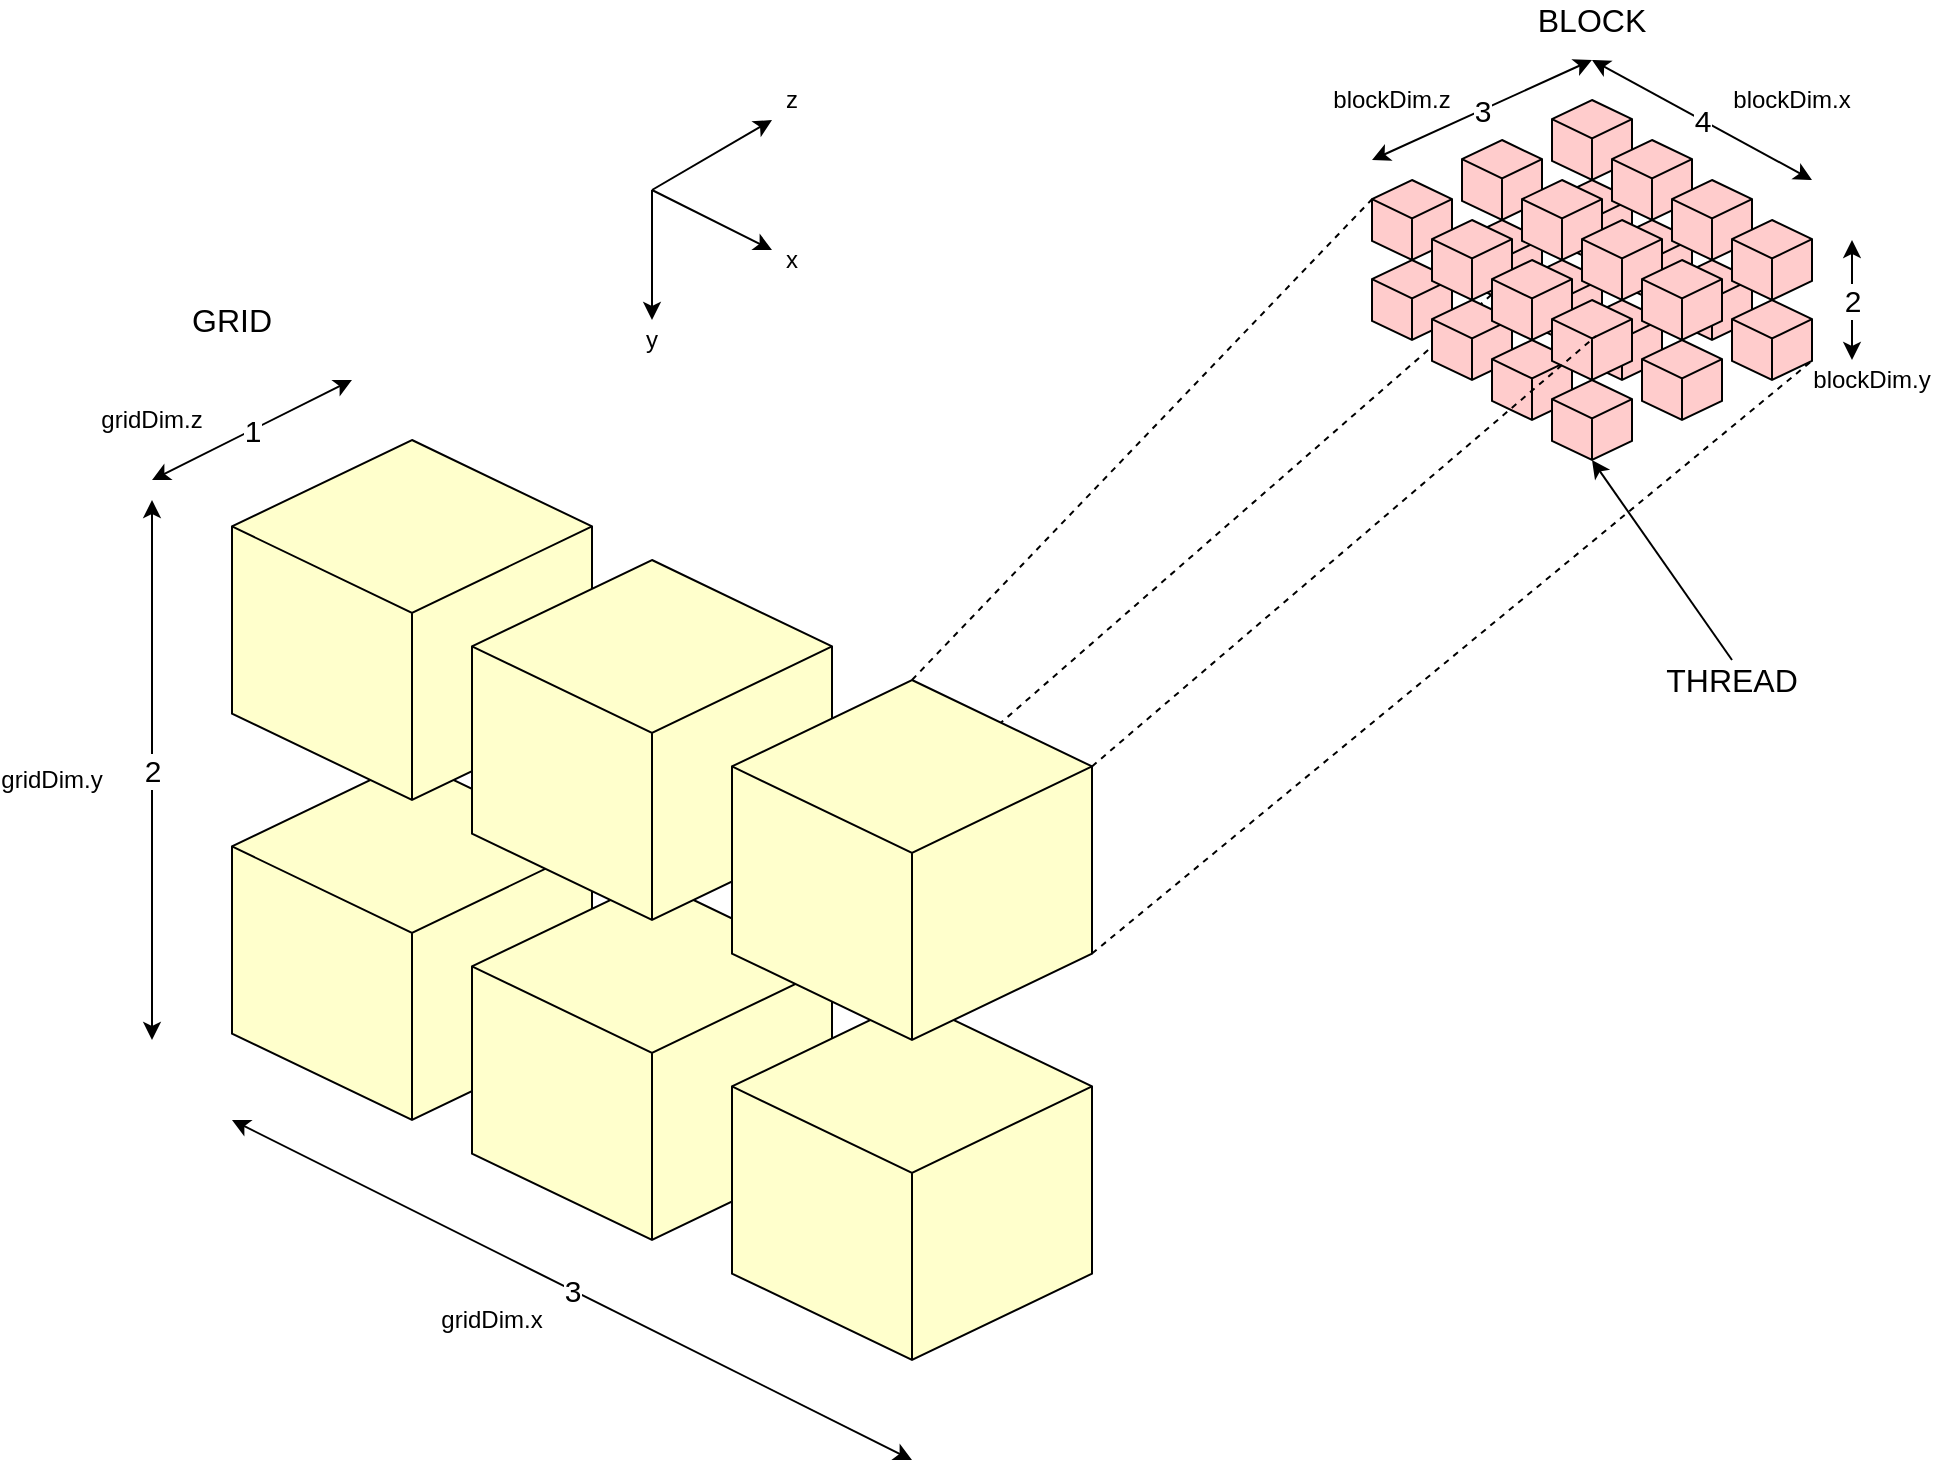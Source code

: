 <mxfile version="14.6.13" type="device"><diagram id="S46UX9mGLSZ_T9LKll2y" name="Page-1"><mxGraphModel dx="1106" dy="997" grid="1" gridSize="10" guides="1" tooltips="1" connect="1" arrows="1" fold="1" page="1" pageScale="1" pageWidth="2000" pageHeight="2000" math="0" shadow="0"><root><mxCell id="0"/><mxCell id="1" parent="0"/><mxCell id="-XuyhzDMy21I9hP-Dh0Q-58" value="" style="endArrow=none;html=1;exitX=0;exitY=0;exitDx=180;exitDy=43.214;exitPerimeter=0;entryX=0.575;entryY=0.6;entryDx=0;entryDy=0;entryPerimeter=0;dashed=1;" edge="1" parent="1" target="-XuyhzDMy21I9hP-Dh0Q-41"><mxGeometry width="50" height="50" relative="1" as="geometry"><mxPoint x="550" y="447.604" as="sourcePoint"/><mxPoint x="802" y="232.39" as="targetPoint"/></mxGeometry></mxCell><mxCell id="-XuyhzDMy21I9hP-Dh0Q-44" value="" style="html=1;whiteSpace=wrap;shape=isoCube2;backgroundOutline=1;isoAngle=15;fillColor=#FFCCCC;" vertex="1" parent="1"><mxGeometry x="890" y="120" width="40" height="40" as="geometry"/></mxCell><mxCell id="-XuyhzDMy21I9hP-Dh0Q-45" value="" style="html=1;whiteSpace=wrap;shape=isoCube2;backgroundOutline=1;isoAngle=15;fillColor=#FFCCCC;" vertex="1" parent="1"><mxGeometry x="920" y="140" width="40" height="40" as="geometry"/></mxCell><mxCell id="-XuyhzDMy21I9hP-Dh0Q-46" value="" style="html=1;whiteSpace=wrap;shape=isoCube2;backgroundOutline=1;isoAngle=15;fillColor=#FFCCCC;" vertex="1" parent="1"><mxGeometry x="950" y="160" width="40" height="40" as="geometry"/></mxCell><mxCell id="-XuyhzDMy21I9hP-Dh0Q-47" value="" style="html=1;whiteSpace=wrap;shape=isoCube2;backgroundOutline=1;isoAngle=15;fillColor=#FFCCCC;" vertex="1" parent="1"><mxGeometry x="980" y="180" width="40" height="40" as="geometry"/></mxCell><mxCell id="-XuyhzDMy21I9hP-Dh0Q-36" value="" style="html=1;whiteSpace=wrap;shape=isoCube2;backgroundOutline=1;isoAngle=15;fillColor=#FFCCCC;" vertex="1" parent="1"><mxGeometry x="845" y="140" width="40" height="40" as="geometry"/></mxCell><mxCell id="-XuyhzDMy21I9hP-Dh0Q-37" value="" style="html=1;whiteSpace=wrap;shape=isoCube2;backgroundOutline=1;isoAngle=15;fillColor=#FFCCCC;" vertex="1" parent="1"><mxGeometry x="875" y="160" width="40" height="40" as="geometry"/></mxCell><mxCell id="-XuyhzDMy21I9hP-Dh0Q-38" value="" style="html=1;whiteSpace=wrap;shape=isoCube2;backgroundOutline=1;isoAngle=15;fillColor=#FFCCCC;" vertex="1" parent="1"><mxGeometry x="905" y="180" width="40" height="40" as="geometry"/></mxCell><mxCell id="-XuyhzDMy21I9hP-Dh0Q-39" value="" style="html=1;whiteSpace=wrap;shape=isoCube2;backgroundOutline=1;isoAngle=15;fillColor=#FFCCCC;" vertex="1" parent="1"><mxGeometry x="935" y="200" width="40" height="40" as="geometry"/></mxCell><mxCell id="-XuyhzDMy21I9hP-Dh0Q-16" value="" style="html=1;whiteSpace=wrap;shape=isoCube2;backgroundOutline=1;isoAngle=15;fillColor=#FFCCCC;" vertex="1" parent="1"><mxGeometry x="800" y="160" width="40" height="40" as="geometry"/></mxCell><mxCell id="-XuyhzDMy21I9hP-Dh0Q-17" value="" style="html=1;whiteSpace=wrap;shape=isoCube2;backgroundOutline=1;isoAngle=15;fillColor=#FFCCCC;" vertex="1" parent="1"><mxGeometry x="830" y="180" width="40" height="40" as="geometry"/></mxCell><mxCell id="-XuyhzDMy21I9hP-Dh0Q-18" value="" style="html=1;whiteSpace=wrap;shape=isoCube2;backgroundOutline=1;isoAngle=15;fillColor=#FFCCCC;" vertex="1" parent="1"><mxGeometry x="860" y="200" width="40" height="40" as="geometry"/></mxCell><mxCell id="-XuyhzDMy21I9hP-Dh0Q-19" value="" style="html=1;whiteSpace=wrap;shape=isoCube2;backgroundOutline=1;isoAngle=15;fillColor=#FFCCCC;" vertex="1" parent="1"><mxGeometry x="890" y="220" width="40" height="40" as="geometry"/></mxCell><mxCell id="-XuyhzDMy21I9hP-Dh0Q-5" value="" style="html=1;whiteSpace=wrap;shape=isoCube2;backgroundOutline=1;isoAngle=15;fillColor=#FFFFCC;" vertex="1" parent="1"><mxGeometry x="230" y="410" width="180" height="180" as="geometry"/></mxCell><mxCell id="-XuyhzDMy21I9hP-Dh0Q-6" value="" style="html=1;whiteSpace=wrap;shape=isoCube2;backgroundOutline=1;isoAngle=15;fillColor=#FFFFCC;" vertex="1" parent="1"><mxGeometry x="350" y="470" width="180" height="180" as="geometry"/></mxCell><mxCell id="-XuyhzDMy21I9hP-Dh0Q-7" value="" style="html=1;whiteSpace=wrap;shape=isoCube2;backgroundOutline=1;isoAngle=15;fillColor=#FFFFCC;" vertex="1" parent="1"><mxGeometry x="480" y="530" width="180" height="180" as="geometry"/></mxCell><mxCell id="-XuyhzDMy21I9hP-Dh0Q-2" value="" style="html=1;whiteSpace=wrap;shape=isoCube2;backgroundOutline=1;isoAngle=15;fillColor=#FFFFCC;" vertex="1" parent="1"><mxGeometry x="230" y="250" width="180" height="180" as="geometry"/></mxCell><mxCell id="-XuyhzDMy21I9hP-Dh0Q-3" value="" style="html=1;whiteSpace=wrap;shape=isoCube2;backgroundOutline=1;isoAngle=15;fillColor=#FFFFCC;" vertex="1" parent="1"><mxGeometry x="350" y="310" width="180" height="180" as="geometry"/></mxCell><mxCell id="-XuyhzDMy21I9hP-Dh0Q-4" value="" style="html=1;whiteSpace=wrap;shape=isoCube2;backgroundOutline=1;isoAngle=15;fillColor=#FFFFCC;" vertex="1" parent="1"><mxGeometry x="480" y="370" width="180" height="180" as="geometry"/></mxCell><mxCell id="-XuyhzDMy21I9hP-Dh0Q-8" value="" style="html=1;whiteSpace=wrap;shape=isoCube2;backgroundOutline=1;isoAngle=15;fillColor=#FFCCCC;" vertex="1" parent="1"><mxGeometry x="800" y="120" width="40" height="40" as="geometry"/></mxCell><mxCell id="-XuyhzDMy21I9hP-Dh0Q-9" value="" style="html=1;whiteSpace=wrap;shape=isoCube2;backgroundOutline=1;isoAngle=15;fillColor=#FFCCCC;" vertex="1" parent="1"><mxGeometry x="830" y="140" width="40" height="40" as="geometry"/></mxCell><mxCell id="-XuyhzDMy21I9hP-Dh0Q-10" value="" style="html=1;whiteSpace=wrap;shape=isoCube2;backgroundOutline=1;isoAngle=15;fillColor=#FFCCCC;" vertex="1" parent="1"><mxGeometry x="860" y="160" width="40" height="40" as="geometry"/></mxCell><mxCell id="-XuyhzDMy21I9hP-Dh0Q-11" value="" style="html=1;whiteSpace=wrap;shape=isoCube2;backgroundOutline=1;isoAngle=15;fillColor=#FFCCCC;" vertex="1" parent="1"><mxGeometry x="890" y="180" width="40" height="40" as="geometry"/></mxCell><mxCell id="-XuyhzDMy21I9hP-Dh0Q-40" value="" style="html=1;whiteSpace=wrap;shape=isoCube2;backgroundOutline=1;isoAngle=15;fillColor=#FFCCCC;" vertex="1" parent="1"><mxGeometry x="845" y="100" width="40" height="40" as="geometry"/></mxCell><mxCell id="-XuyhzDMy21I9hP-Dh0Q-41" value="" style="html=1;whiteSpace=wrap;shape=isoCube2;backgroundOutline=1;isoAngle=15;fillColor=#FFCCCC;" vertex="1" parent="1"><mxGeometry x="875" y="120" width="40" height="40" as="geometry"/></mxCell><mxCell id="-XuyhzDMy21I9hP-Dh0Q-42" value="" style="html=1;whiteSpace=wrap;shape=isoCube2;backgroundOutline=1;isoAngle=15;fillColor=#FFCCCC;" vertex="1" parent="1"><mxGeometry x="905" y="140" width="40" height="40" as="geometry"/></mxCell><mxCell id="-XuyhzDMy21I9hP-Dh0Q-43" value="" style="html=1;whiteSpace=wrap;shape=isoCube2;backgroundOutline=1;isoAngle=15;fillColor=#FFCCCC;" vertex="1" parent="1"><mxGeometry x="935" y="160" width="40" height="40" as="geometry"/></mxCell><mxCell id="-XuyhzDMy21I9hP-Dh0Q-48" value="" style="html=1;whiteSpace=wrap;shape=isoCube2;backgroundOutline=1;isoAngle=15;fillColor=#FFCCCC;" vertex="1" parent="1"><mxGeometry x="890" y="80" width="40" height="40" as="geometry"/></mxCell><mxCell id="-XuyhzDMy21I9hP-Dh0Q-49" value="" style="html=1;whiteSpace=wrap;shape=isoCube2;backgroundOutline=1;isoAngle=15;fillColor=#FFCCCC;" vertex="1" parent="1"><mxGeometry x="920" y="100" width="40" height="40" as="geometry"/></mxCell><mxCell id="-XuyhzDMy21I9hP-Dh0Q-50" value="" style="html=1;whiteSpace=wrap;shape=isoCube2;backgroundOutline=1;isoAngle=15;fillColor=#FFCCCC;" vertex="1" parent="1"><mxGeometry x="950" y="120" width="40" height="40" as="geometry"/></mxCell><mxCell id="-XuyhzDMy21I9hP-Dh0Q-51" value="" style="html=1;whiteSpace=wrap;shape=isoCube2;backgroundOutline=1;isoAngle=15;fillColor=#FFCCCC;" vertex="1" parent="1"><mxGeometry x="980" y="140" width="40" height="40" as="geometry"/></mxCell><mxCell id="-XuyhzDMy21I9hP-Dh0Q-52" value="&lt;font style=&quot;font-size: 15px&quot;&gt;4&lt;/font&gt;" style="endArrow=classic;startArrow=classic;html=1;" edge="1" parent="1"><mxGeometry width="50" height="50" relative="1" as="geometry"><mxPoint x="910" y="60" as="sourcePoint"/><mxPoint x="1020" y="120" as="targetPoint"/></mxGeometry></mxCell><mxCell id="-XuyhzDMy21I9hP-Dh0Q-53" value="&lt;font style=&quot;font-size: 15px&quot;&gt;3&lt;/font&gt;" style="endArrow=classic;startArrow=classic;html=1;" edge="1" parent="1"><mxGeometry width="50" height="50" relative="1" as="geometry"><mxPoint x="800" y="110" as="sourcePoint"/><mxPoint x="910" y="60" as="targetPoint"/></mxGeometry></mxCell><mxCell id="-XuyhzDMy21I9hP-Dh0Q-54" value="&lt;font style=&quot;font-size: 15px&quot;&gt;2&lt;/font&gt;" style="endArrow=classic;startArrow=classic;html=1;" edge="1" parent="1"><mxGeometry width="50" height="50" relative="1" as="geometry"><mxPoint x="1040" y="210" as="sourcePoint"/><mxPoint x="1040" y="150" as="targetPoint"/></mxGeometry></mxCell><mxCell id="-XuyhzDMy21I9hP-Dh0Q-55" value="" style="endArrow=none;html=1;exitX=0.5;exitY=0;exitDx=0;exitDy=0;exitPerimeter=0;entryX=0;entryY=0;entryDx=0;entryDy=9.603;entryPerimeter=0;dashed=1;" edge="1" parent="1" source="-XuyhzDMy21I9hP-Dh0Q-4" target="-XuyhzDMy21I9hP-Dh0Q-8"><mxGeometry width="50" height="50" relative="1" as="geometry"><mxPoint x="480" y="410" as="sourcePoint"/><mxPoint x="530" y="360" as="targetPoint"/></mxGeometry></mxCell><mxCell id="-XuyhzDMy21I9hP-Dh0Q-56" value="" style="endArrow=none;html=1;exitX=0;exitY=0;exitDx=180;exitDy=43.214;exitPerimeter=0;entryX=0.55;entryY=0.45;entryDx=0;entryDy=0;entryPerimeter=0;dashed=1;" edge="1" parent="1" source="-XuyhzDMy21I9hP-Dh0Q-4" target="-XuyhzDMy21I9hP-Dh0Q-11"><mxGeometry width="50" height="50" relative="1" as="geometry"><mxPoint x="690" y="613.614" as="sourcePoint"/><mxPoint x="1010" y="330.003" as="targetPoint"/></mxGeometry></mxCell><mxCell id="-XuyhzDMy21I9hP-Dh0Q-57" value="" style="endArrow=none;html=1;exitX=0;exitY=0;exitDx=180;exitDy=136.786;exitPerimeter=0;entryX=0;entryY=0;entryDx=40;entryDy=30.397;entryPerimeter=0;dashed=1;" edge="1" parent="1" source="-XuyhzDMy21I9hP-Dh0Q-4" target="-XuyhzDMy21I9hP-Dh0Q-47"><mxGeometry width="50" height="50" relative="1" as="geometry"><mxPoint x="670" y="550.004" as="sourcePoint"/><mxPoint x="922" y="334.79" as="targetPoint"/></mxGeometry></mxCell><mxCell id="-XuyhzDMy21I9hP-Dh0Q-59" value="&lt;font style=&quot;font-size: 15px&quot;&gt;2&lt;/font&gt;" style="endArrow=classic;startArrow=classic;html=1;" edge="1" parent="1"><mxGeometry width="50" height="50" relative="1" as="geometry"><mxPoint x="190" y="550" as="sourcePoint"/><mxPoint x="190" y="280" as="targetPoint"/></mxGeometry></mxCell><mxCell id="-XuyhzDMy21I9hP-Dh0Q-60" value="&lt;font style=&quot;font-size: 15px&quot;&gt;1&lt;/font&gt;" style="endArrow=classic;startArrow=classic;html=1;" edge="1" parent="1"><mxGeometry width="50" height="50" relative="1" as="geometry"><mxPoint x="190" y="270" as="sourcePoint"/><mxPoint x="290" y="220" as="targetPoint"/></mxGeometry></mxCell><mxCell id="-XuyhzDMy21I9hP-Dh0Q-61" value="&lt;font style=&quot;font-size: 15px&quot;&gt;3&lt;/font&gt;" style="endArrow=classic;startArrow=classic;html=1;" edge="1" parent="1"><mxGeometry width="50" height="50" relative="1" as="geometry"><mxPoint x="570" y="760" as="sourcePoint"/><mxPoint x="230" y="590" as="targetPoint"/></mxGeometry></mxCell><mxCell id="-XuyhzDMy21I9hP-Dh0Q-62" value="&lt;font style=&quot;font-size: 16px&quot;&gt;GRID&lt;/font&gt;" style="text;html=1;strokeColor=none;fillColor=none;align=center;verticalAlign=middle;whiteSpace=wrap;rounded=0;" vertex="1" parent="1"><mxGeometry x="210" y="180" width="40" height="20" as="geometry"/></mxCell><mxCell id="-XuyhzDMy21I9hP-Dh0Q-63" value="&lt;font style=&quot;font-size: 16px&quot;&gt;BLOCK&lt;/font&gt;" style="text;html=1;strokeColor=none;fillColor=none;align=center;verticalAlign=middle;whiteSpace=wrap;rounded=0;" vertex="1" parent="1"><mxGeometry x="890" y="30" width="40" height="20" as="geometry"/></mxCell><mxCell id="-XuyhzDMy21I9hP-Dh0Q-65" style="rounded=0;orthogonalLoop=1;jettySize=auto;html=1;exitX=0.5;exitY=0;exitDx=0;exitDy=0;entryX=0.5;entryY=1;entryDx=0;entryDy=0;entryPerimeter=0;" edge="1" parent="1" source="-XuyhzDMy21I9hP-Dh0Q-64" target="-XuyhzDMy21I9hP-Dh0Q-19"><mxGeometry relative="1" as="geometry"/></mxCell><mxCell id="-XuyhzDMy21I9hP-Dh0Q-64" value="&lt;font style=&quot;font-size: 16px&quot;&gt;THREAD&lt;/font&gt;" style="text;html=1;strokeColor=none;fillColor=none;align=center;verticalAlign=middle;whiteSpace=wrap;rounded=0;" vertex="1" parent="1"><mxGeometry x="960" y="360" width="40" height="20" as="geometry"/></mxCell><mxCell id="-XuyhzDMy21I9hP-Dh0Q-66" value="" style="endArrow=classic;html=1;" edge="1" parent="1"><mxGeometry width="50" height="50" relative="1" as="geometry"><mxPoint x="440" y="125" as="sourcePoint"/><mxPoint x="440" y="190" as="targetPoint"/></mxGeometry></mxCell><mxCell id="-XuyhzDMy21I9hP-Dh0Q-67" value="" style="endArrow=classic;html=1;" edge="1" parent="1"><mxGeometry width="50" height="50" relative="1" as="geometry"><mxPoint x="440" y="125" as="sourcePoint"/><mxPoint x="500" y="155" as="targetPoint"/></mxGeometry></mxCell><mxCell id="-XuyhzDMy21I9hP-Dh0Q-68" value="" style="endArrow=classic;html=1;" edge="1" parent="1"><mxGeometry width="50" height="50" relative="1" as="geometry"><mxPoint x="440" y="125" as="sourcePoint"/><mxPoint x="500" y="90" as="targetPoint"/></mxGeometry></mxCell><mxCell id="-XuyhzDMy21I9hP-Dh0Q-69" value="z" style="text;html=1;strokeColor=none;fillColor=none;align=center;verticalAlign=middle;whiteSpace=wrap;rounded=0;" vertex="1" parent="1"><mxGeometry x="490" y="70" width="40" height="20" as="geometry"/></mxCell><mxCell id="-XuyhzDMy21I9hP-Dh0Q-70" value="x" style="text;html=1;strokeColor=none;fillColor=none;align=center;verticalAlign=middle;whiteSpace=wrap;rounded=0;" vertex="1" parent="1"><mxGeometry x="490" y="150" width="40" height="20" as="geometry"/></mxCell><mxCell id="-XuyhzDMy21I9hP-Dh0Q-72" value="y" style="text;html=1;strokeColor=none;fillColor=none;align=center;verticalAlign=middle;whiteSpace=wrap;rounded=0;" vertex="1" parent="1"><mxGeometry x="420" y="190" width="40" height="20" as="geometry"/></mxCell><mxCell id="-XuyhzDMy21I9hP-Dh0Q-73" value="gridDim.x" style="text;html=1;strokeColor=none;fillColor=none;align=center;verticalAlign=middle;whiteSpace=wrap;rounded=0;" vertex="1" parent="1"><mxGeometry x="340" y="680" width="40" height="20" as="geometry"/></mxCell><mxCell id="-XuyhzDMy21I9hP-Dh0Q-74" value="gridDim.y" style="text;html=1;strokeColor=none;fillColor=none;align=center;verticalAlign=middle;whiteSpace=wrap;rounded=0;" vertex="1" parent="1"><mxGeometry x="120" y="410" width="40" height="20" as="geometry"/></mxCell><mxCell id="-XuyhzDMy21I9hP-Dh0Q-76" value="gridDim.z" style="text;html=1;strokeColor=none;fillColor=none;align=center;verticalAlign=middle;whiteSpace=wrap;rounded=0;" vertex="1" parent="1"><mxGeometry x="170" y="230" width="40" height="20" as="geometry"/></mxCell><mxCell id="-XuyhzDMy21I9hP-Dh0Q-78" value="blockDim.z" style="text;html=1;strokeColor=none;fillColor=none;align=center;verticalAlign=middle;whiteSpace=wrap;rounded=0;" vertex="1" parent="1"><mxGeometry x="790" y="70" width="40" height="20" as="geometry"/></mxCell><mxCell id="-XuyhzDMy21I9hP-Dh0Q-79" value="blockDim.x" style="text;html=1;strokeColor=none;fillColor=none;align=center;verticalAlign=middle;whiteSpace=wrap;rounded=0;" vertex="1" parent="1"><mxGeometry x="990" y="70" width="40" height="20" as="geometry"/></mxCell><mxCell id="-XuyhzDMy21I9hP-Dh0Q-80" value="blockDim.y" style="text;html=1;strokeColor=none;fillColor=none;align=center;verticalAlign=middle;whiteSpace=wrap;rounded=0;" vertex="1" parent="1"><mxGeometry x="1030" y="210" width="40" height="20" as="geometry"/></mxCell></root></mxGraphModel></diagram></mxfile>